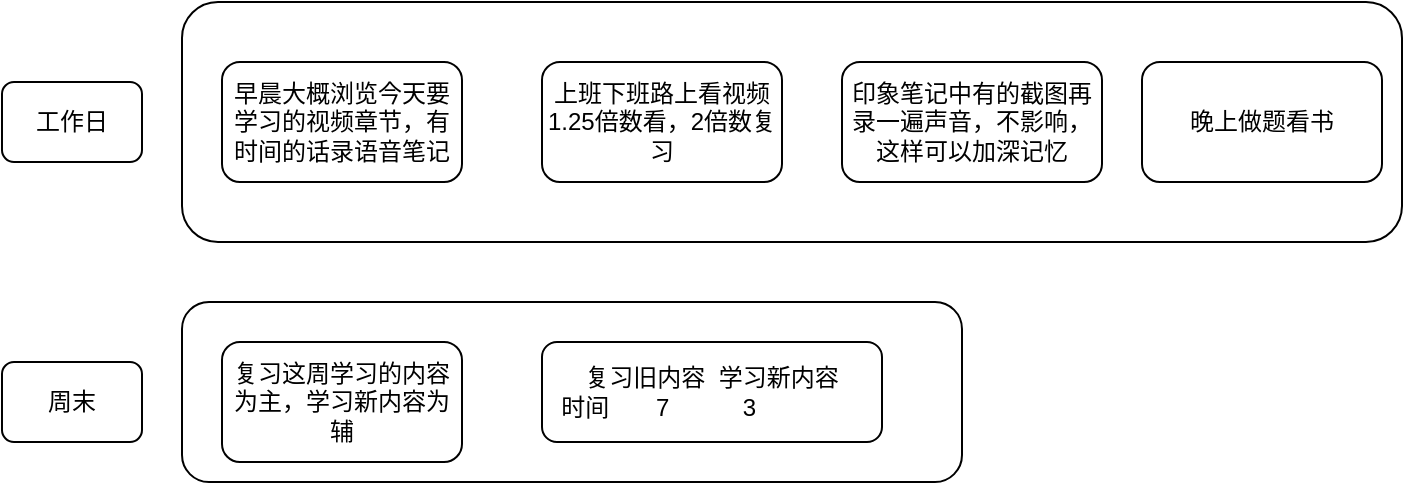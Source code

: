 <mxfile version="12.2.9" type="github" pages="1">
  <diagram id="MTuKY3IIE5yhsqu855IO" name="Page-1">
    <mxGraphModel dx="782" dy="427" grid="1" gridSize="10" guides="1" tooltips="1" connect="1" arrows="1" fold="1" page="1" pageScale="1" pageWidth="850" pageHeight="1100" math="0" shadow="0">
      <root>
        <mxCell id="0"/>
        <mxCell id="1" parent="0"/>
        <mxCell id="dZQ6U5_dljSOXEF4BZyG-9" value="" style="rounded=1;whiteSpace=wrap;html=1;" parent="1" vertex="1">
          <mxGeometry x="170" y="250" width="390" height="90" as="geometry"/>
        </mxCell>
        <mxCell id="dZQ6U5_dljSOXEF4BZyG-8" value="" style="rounded=1;whiteSpace=wrap;html=1;" parent="1" vertex="1">
          <mxGeometry x="170" y="100" width="610" height="120" as="geometry"/>
        </mxCell>
        <mxCell id="dZQ6U5_dljSOXEF4BZyG-1" value="早晨大概浏览今天要学习的视频章节，有时间的话录语音笔记" style="rounded=1;whiteSpace=wrap;html=1;" parent="1" vertex="1">
          <mxGeometry x="190" y="130" width="120" height="60" as="geometry"/>
        </mxCell>
        <mxCell id="dZQ6U5_dljSOXEF4BZyG-2" value="工作日" style="rounded=1;whiteSpace=wrap;html=1;" parent="1" vertex="1">
          <mxGeometry x="80" y="140" width="70" height="40" as="geometry"/>
        </mxCell>
        <mxCell id="dZQ6U5_dljSOXEF4BZyG-3" value="上班下班路上看视频1.25倍数看，2倍数复习" style="rounded=1;whiteSpace=wrap;html=1;" parent="1" vertex="1">
          <mxGeometry x="350" y="130" width="120" height="60" as="geometry"/>
        </mxCell>
        <mxCell id="dZQ6U5_dljSOXEF4BZyG-4" value="晚上做题看书" style="rounded=1;whiteSpace=wrap;html=1;" parent="1" vertex="1">
          <mxGeometry x="650" y="130" width="120" height="60" as="geometry"/>
        </mxCell>
        <mxCell id="dZQ6U5_dljSOXEF4BZyG-5" value="周末" style="rounded=1;whiteSpace=wrap;html=1;" parent="1" vertex="1">
          <mxGeometry x="80" y="280" width="70" height="40" as="geometry"/>
        </mxCell>
        <mxCell id="dZQ6U5_dljSOXEF4BZyG-6" value="复习这周学习的内容为主，学习新内容为辅" style="rounded=1;whiteSpace=wrap;html=1;" parent="1" vertex="1">
          <mxGeometry x="190" y="270" width="120" height="60" as="geometry"/>
        </mxCell>
        <mxCell id="dZQ6U5_dljSOXEF4BZyG-7" value="复习旧内容&amp;nbsp; 学习新内容&lt;br&gt;时间&amp;nbsp; &amp;nbsp; &amp;nbsp; &amp;nbsp;7&amp;nbsp; &amp;nbsp; &amp;nbsp; &amp;nbsp; &amp;nbsp; &amp;nbsp;3&amp;nbsp; &amp;nbsp; &amp;nbsp; &amp;nbsp; &amp;nbsp; &amp;nbsp; &amp;nbsp; &amp;nbsp;&amp;nbsp;&lt;br&gt;" style="rounded=1;whiteSpace=wrap;html=1;" parent="1" vertex="1">
          <mxGeometry x="350" y="270" width="170" height="50" as="geometry"/>
        </mxCell>
        <mxCell id="yuIkd8trNgKncsFZR4Ox-1" value="印象笔记中有的截图再录一遍声音，不影响，这样可以加深记忆" style="rounded=1;whiteSpace=wrap;html=1;" vertex="1" parent="1">
          <mxGeometry x="500" y="130" width="130" height="60" as="geometry"/>
        </mxCell>
      </root>
    </mxGraphModel>
  </diagram>
</mxfile>

